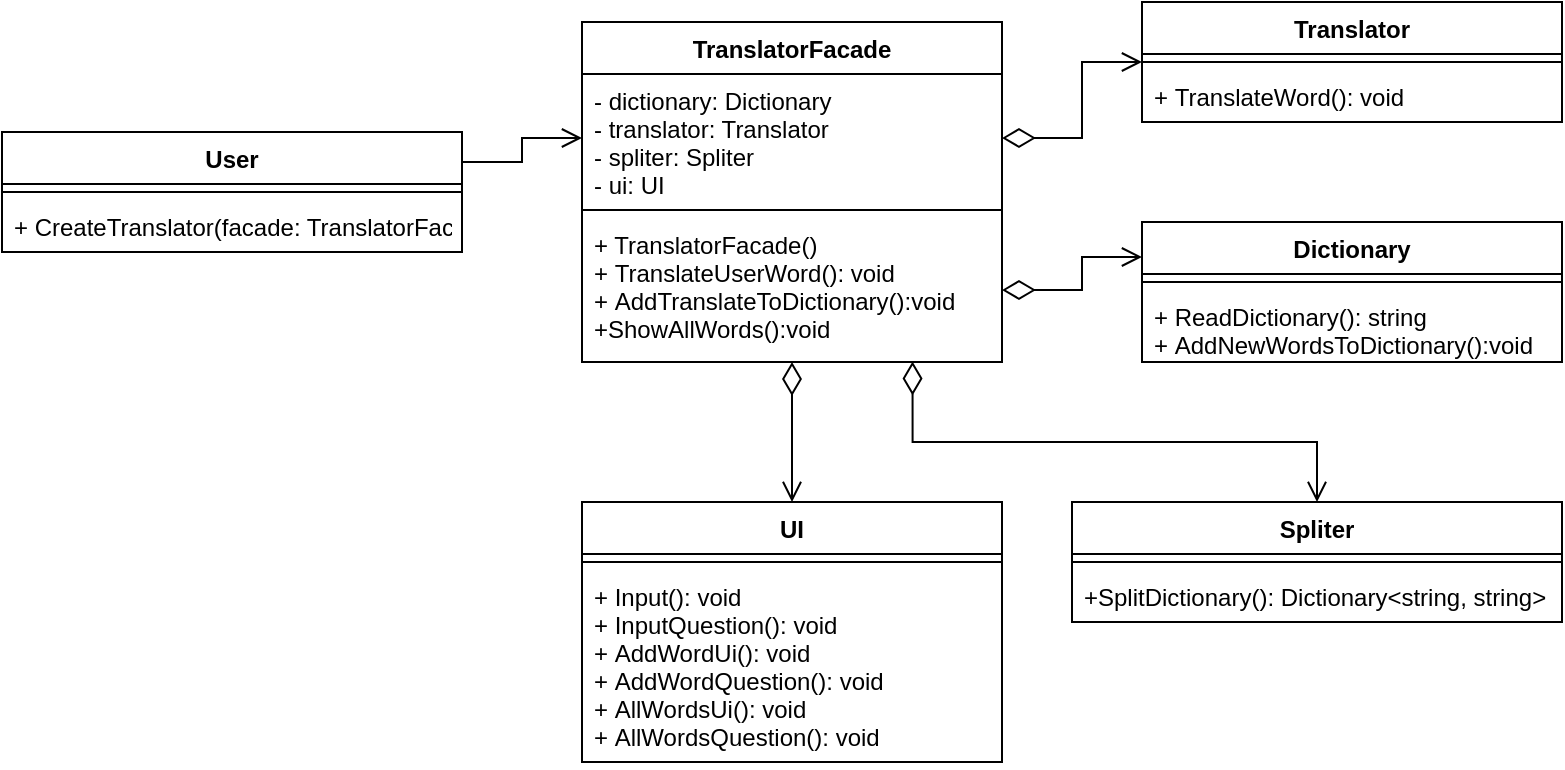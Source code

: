 <mxfile version="13.6.5" type="device"><diagram id="C5RBs43oDa-KdzZeNtuy" name="Page-1"><mxGraphModel dx="1038" dy="548" grid="1" gridSize="10" guides="1" tooltips="1" connect="1" arrows="1" fold="1" page="1" pageScale="1" pageWidth="827" pageHeight="1169" math="0" shadow="0"><root><mxCell id="WIyWlLk6GJQsqaUBKTNV-0"/><mxCell id="WIyWlLk6GJQsqaUBKTNV-1" parent="WIyWlLk6GJQsqaUBKTNV-0"/><mxCell id="gEQai2Cm-D8elatEHCDF-4" value="TranslatorFacade&#10;" style="swimlane;fontStyle=1;align=center;verticalAlign=top;childLayout=stackLayout;horizontal=1;startSize=26;horizontalStack=0;resizeParent=1;resizeParentMax=0;resizeLast=0;collapsible=1;marginBottom=0;" vertex="1" parent="WIyWlLk6GJQsqaUBKTNV-1"><mxGeometry x="300" y="110" width="210" height="170" as="geometry"/></mxCell><mxCell id="gEQai2Cm-D8elatEHCDF-5" value="- dictionary: Dictionary&#10;- translator: Translator&#10;- spliter: Spliter&#10;- ui: UI" style="text;strokeColor=none;fillColor=none;align=left;verticalAlign=top;spacingLeft=4;spacingRight=4;overflow=hidden;rotatable=0;points=[[0,0.5],[1,0.5]];portConstraint=eastwest;" vertex="1" parent="gEQai2Cm-D8elatEHCDF-4"><mxGeometry y="26" width="210" height="64" as="geometry"/></mxCell><mxCell id="gEQai2Cm-D8elatEHCDF-6" value="" style="line;strokeWidth=1;fillColor=none;align=left;verticalAlign=middle;spacingTop=-1;spacingLeft=3;spacingRight=3;rotatable=0;labelPosition=right;points=[];portConstraint=eastwest;" vertex="1" parent="gEQai2Cm-D8elatEHCDF-4"><mxGeometry y="90" width="210" height="8" as="geometry"/></mxCell><mxCell id="gEQai2Cm-D8elatEHCDF-7" value="+ TranslatorFacade()&#10;+ TranslateUserWord(): void&#10;+ AddTranslateToDictionary():void&#10;+ShowAllWords():void" style="text;strokeColor=none;fillColor=none;align=left;verticalAlign=top;spacingLeft=4;spacingRight=4;overflow=hidden;rotatable=0;points=[[0,0.5],[1,0.5]];portConstraint=eastwest;" vertex="1" parent="gEQai2Cm-D8elatEHCDF-4"><mxGeometry y="98" width="210" height="72" as="geometry"/></mxCell><mxCell id="gEQai2Cm-D8elatEHCDF-27" style="edgeStyle=orthogonalEdgeStyle;rounded=0;orthogonalLoop=1;jettySize=auto;html=1;exitX=1;exitY=0.5;exitDx=0;exitDy=0;startArrow=open;startFill=0;startSize=8;endArrow=diamondThin;endFill=0;endSize=8;" edge="1" parent="gEQai2Cm-D8elatEHCDF-4" source="gEQai2Cm-D8elatEHCDF-7" target="gEQai2Cm-D8elatEHCDF-7"><mxGeometry relative="1" as="geometry"/></mxCell><mxCell id="gEQai2Cm-D8elatEHCDF-31" style="edgeStyle=orthogonalEdgeStyle;rounded=0;orthogonalLoop=1;jettySize=auto;html=1;exitX=0;exitY=0.5;exitDx=0;exitDy=0;startArrow=open;startFill=0;startSize=8;endArrow=diamondThin;endFill=0;endSize=14;" edge="1" parent="WIyWlLk6GJQsqaUBKTNV-1" source="gEQai2Cm-D8elatEHCDF-20" target="gEQai2Cm-D8elatEHCDF-5"><mxGeometry relative="1" as="geometry"/></mxCell><mxCell id="gEQai2Cm-D8elatEHCDF-20" value="Translator" style="swimlane;fontStyle=1;align=center;verticalAlign=top;childLayout=stackLayout;horizontal=1;startSize=26;horizontalStack=0;resizeParent=1;resizeParentMax=0;resizeLast=0;collapsible=1;marginBottom=0;" vertex="1" parent="WIyWlLk6GJQsqaUBKTNV-1"><mxGeometry x="580" y="100" width="210" height="60" as="geometry"/></mxCell><mxCell id="gEQai2Cm-D8elatEHCDF-22" value="" style="line;strokeWidth=1;fillColor=none;align=left;verticalAlign=middle;spacingTop=-1;spacingLeft=3;spacingRight=3;rotatable=0;labelPosition=right;points=[];portConstraint=eastwest;" vertex="1" parent="gEQai2Cm-D8elatEHCDF-20"><mxGeometry y="26" width="210" height="8" as="geometry"/></mxCell><mxCell id="gEQai2Cm-D8elatEHCDF-23" value="+ TranslateWord(): void" style="text;strokeColor=none;fillColor=none;align=left;verticalAlign=top;spacingLeft=4;spacingRight=4;overflow=hidden;rotatable=0;points=[[0,0.5],[1,0.5]];portConstraint=eastwest;" vertex="1" parent="gEQai2Cm-D8elatEHCDF-20"><mxGeometry y="34" width="210" height="26" as="geometry"/></mxCell><mxCell id="gEQai2Cm-D8elatEHCDF-28" style="edgeStyle=orthogonalEdgeStyle;rounded=0;orthogonalLoop=1;jettySize=auto;html=1;exitX=0.5;exitY=0;exitDx=0;exitDy=0;entryX=0.787;entryY=0.997;entryDx=0;entryDy=0;entryPerimeter=0;startArrow=open;startFill=0;startSize=8;endArrow=diamondThin;endFill=0;endSize=14;" edge="1" parent="WIyWlLk6GJQsqaUBKTNV-1" source="gEQai2Cm-D8elatEHCDF-8" target="gEQai2Cm-D8elatEHCDF-7"><mxGeometry relative="1" as="geometry"/></mxCell><mxCell id="gEQai2Cm-D8elatEHCDF-8" value="Spliter" style="swimlane;fontStyle=1;align=center;verticalAlign=top;childLayout=stackLayout;horizontal=1;startSize=26;horizontalStack=0;resizeParent=1;resizeParentMax=0;resizeLast=0;collapsible=1;marginBottom=0;" vertex="1" parent="WIyWlLk6GJQsqaUBKTNV-1"><mxGeometry x="545" y="350" width="245" height="60" as="geometry"/></mxCell><mxCell id="gEQai2Cm-D8elatEHCDF-10" value="" style="line;strokeWidth=1;fillColor=none;align=left;verticalAlign=middle;spacingTop=-1;spacingLeft=3;spacingRight=3;rotatable=0;labelPosition=right;points=[];portConstraint=eastwest;" vertex="1" parent="gEQai2Cm-D8elatEHCDF-8"><mxGeometry y="26" width="245" height="8" as="geometry"/></mxCell><mxCell id="gEQai2Cm-D8elatEHCDF-11" value="+SplitDictionary(): Dictionary&lt;string, string&gt;" style="text;strokeColor=none;fillColor=none;align=left;verticalAlign=top;spacingLeft=4;spacingRight=4;overflow=hidden;rotatable=0;points=[[0,0.5],[1,0.5]];portConstraint=eastwest;" vertex="1" parent="gEQai2Cm-D8elatEHCDF-8"><mxGeometry y="34" width="245" height="26" as="geometry"/></mxCell><mxCell id="gEQai2Cm-D8elatEHCDF-26" style="edgeStyle=orthogonalEdgeStyle;rounded=0;orthogonalLoop=1;jettySize=auto;html=1;exitX=0.5;exitY=0;exitDx=0;exitDy=0;endArrow=diamondThin;endFill=0;startArrow=open;startFill=0;startSize=8;endSize=14;" edge="1" parent="WIyWlLk6GJQsqaUBKTNV-1" source="gEQai2Cm-D8elatEHCDF-16" target="gEQai2Cm-D8elatEHCDF-4"><mxGeometry relative="1" as="geometry"/></mxCell><mxCell id="gEQai2Cm-D8elatEHCDF-16" value="UI" style="swimlane;fontStyle=1;align=center;verticalAlign=top;childLayout=stackLayout;horizontal=1;startSize=26;horizontalStack=0;resizeParent=1;resizeParentMax=0;resizeLast=0;collapsible=1;marginBottom=0;" vertex="1" parent="WIyWlLk6GJQsqaUBKTNV-1"><mxGeometry x="300" y="350" width="210" height="130" as="geometry"/></mxCell><mxCell id="gEQai2Cm-D8elatEHCDF-18" value="" style="line;strokeWidth=1;fillColor=none;align=left;verticalAlign=middle;spacingTop=-1;spacingLeft=3;spacingRight=3;rotatable=0;labelPosition=right;points=[];portConstraint=eastwest;" vertex="1" parent="gEQai2Cm-D8elatEHCDF-16"><mxGeometry y="26" width="210" height="8" as="geometry"/></mxCell><mxCell id="gEQai2Cm-D8elatEHCDF-19" value="+ Input(): void&#10;+ InputQuestion(): void&#10;+ AddWordUi(): void&#10;+ AddWordQuestion(): void&#10;+ AllWordsUi(): void&#10;+ AllWordsQuestion(): void" style="text;strokeColor=none;fillColor=none;align=left;verticalAlign=top;spacingLeft=4;spacingRight=4;overflow=hidden;rotatable=0;points=[[0,0.5],[1,0.5]];portConstraint=eastwest;" vertex="1" parent="gEQai2Cm-D8elatEHCDF-16"><mxGeometry y="34" width="210" height="96" as="geometry"/></mxCell><mxCell id="gEQai2Cm-D8elatEHCDF-30" style="edgeStyle=orthogonalEdgeStyle;rounded=0;orthogonalLoop=1;jettySize=auto;html=1;exitX=0;exitY=0.25;exitDx=0;exitDy=0;startArrow=open;startFill=0;startSize=8;endArrow=diamondThin;endFill=0;endSize=14;" edge="1" parent="WIyWlLk6GJQsqaUBKTNV-1" source="gEQai2Cm-D8elatEHCDF-12" target="gEQai2Cm-D8elatEHCDF-7"><mxGeometry relative="1" as="geometry"/></mxCell><mxCell id="gEQai2Cm-D8elatEHCDF-12" value="Dictionary" style="swimlane;fontStyle=1;align=center;verticalAlign=top;childLayout=stackLayout;horizontal=1;startSize=26;horizontalStack=0;resizeParent=1;resizeParentMax=0;resizeLast=0;collapsible=1;marginBottom=0;" vertex="1" parent="WIyWlLk6GJQsqaUBKTNV-1"><mxGeometry x="580" y="210" width="210" height="70" as="geometry"/></mxCell><mxCell id="gEQai2Cm-D8elatEHCDF-14" value="" style="line;strokeWidth=1;fillColor=none;align=left;verticalAlign=middle;spacingTop=-1;spacingLeft=3;spacingRight=3;rotatable=0;labelPosition=right;points=[];portConstraint=eastwest;" vertex="1" parent="gEQai2Cm-D8elatEHCDF-12"><mxGeometry y="26" width="210" height="8" as="geometry"/></mxCell><mxCell id="gEQai2Cm-D8elatEHCDF-15" value="+ ReadDictionary(): string&#10;+ AddNewWordsToDictionary():void" style="text;strokeColor=none;fillColor=none;align=left;verticalAlign=top;spacingLeft=4;spacingRight=4;overflow=hidden;rotatable=0;points=[[0,0.5],[1,0.5]];portConstraint=eastwest;" vertex="1" parent="gEQai2Cm-D8elatEHCDF-12"><mxGeometry y="34" width="210" height="36" as="geometry"/></mxCell><mxCell id="gEQai2Cm-D8elatEHCDF-25" style="edgeStyle=orthogonalEdgeStyle;rounded=0;orthogonalLoop=1;jettySize=auto;html=1;exitX=1;exitY=0.25;exitDx=0;exitDy=0;entryX=0;entryY=0.5;entryDx=0;entryDy=0;endArrow=open;endFill=0;startSize=8;endSize=8;" edge="1" parent="WIyWlLk6GJQsqaUBKTNV-1" source="gEQai2Cm-D8elatEHCDF-0" target="gEQai2Cm-D8elatEHCDF-5"><mxGeometry relative="1" as="geometry"/></mxCell><mxCell id="gEQai2Cm-D8elatEHCDF-0" value="User" style="swimlane;fontStyle=1;align=center;verticalAlign=top;childLayout=stackLayout;horizontal=1;startSize=26;horizontalStack=0;resizeParent=1;resizeParentMax=0;resizeLast=0;collapsible=1;marginBottom=0;" vertex="1" parent="WIyWlLk6GJQsqaUBKTNV-1"><mxGeometry x="10" y="165" width="230" height="60" as="geometry"/></mxCell><mxCell id="gEQai2Cm-D8elatEHCDF-2" value="" style="line;strokeWidth=1;fillColor=none;align=left;verticalAlign=middle;spacingTop=-1;spacingLeft=3;spacingRight=3;rotatable=0;labelPosition=right;points=[];portConstraint=eastwest;" vertex="1" parent="gEQai2Cm-D8elatEHCDF-0"><mxGeometry y="26" width="230" height="8" as="geometry"/></mxCell><mxCell id="gEQai2Cm-D8elatEHCDF-3" value="+ CreateTranslator(facade: TranslatorFacade): void" style="text;strokeColor=none;fillColor=none;align=left;verticalAlign=top;spacingLeft=4;spacingRight=4;overflow=hidden;rotatable=0;points=[[0,0.5],[1,0.5]];portConstraint=eastwest;" vertex="1" parent="gEQai2Cm-D8elatEHCDF-0"><mxGeometry y="34" width="230" height="26" as="geometry"/></mxCell></root></mxGraphModel></diagram></mxfile>